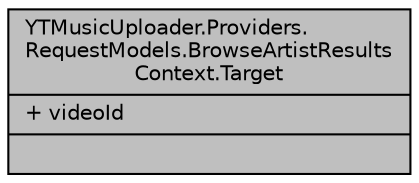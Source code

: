 digraph "YTMusicUploader.Providers.RequestModels.BrowseArtistResultsContext.Target"
{
 // LATEX_PDF_SIZE
  edge [fontname="Helvetica",fontsize="10",labelfontname="Helvetica",labelfontsize="10"];
  node [fontname="Helvetica",fontsize="10",shape=record];
  Node1 [label="{YTMusicUploader.Providers.\lRequestModels.BrowseArtistResults\lContext.Target\n|+ videoId\l|}",height=0.2,width=0.4,color="black", fillcolor="grey75", style="filled", fontcolor="black",tooltip=" "];
}
